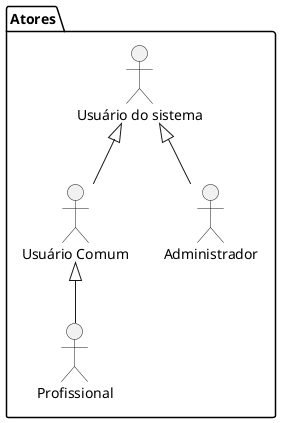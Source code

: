 @startuml Atores

package "Atores" {

    actor "Usuário do sistema" as user
    actor "Usuário Comum" as common_user
    actor Profissional as pro
    actor Administrador as adm

    user <|-- common_user
    common_user <|-- pro
    user <|-- adm
}

@enduml
